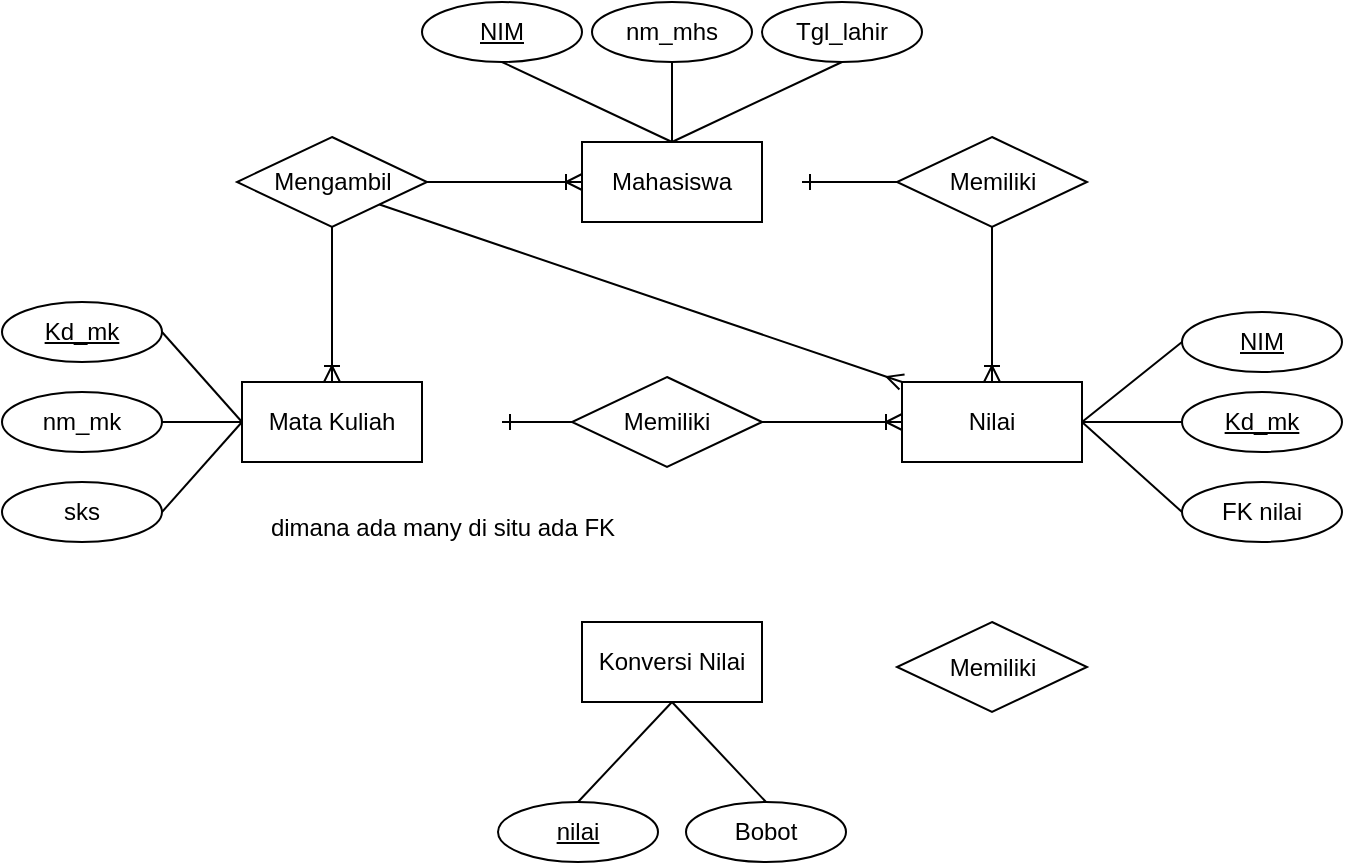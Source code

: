<mxfile version="27.0.6">
  <diagram name="Halaman-1" id="mtxkGPAkPzZv9XoS49oJ">
    <mxGraphModel dx="786" dy="497" grid="1" gridSize="10" guides="1" tooltips="1" connect="1" arrows="1" fold="1" page="1" pageScale="1" pageWidth="827" pageHeight="1169" math="0" shadow="0">
      <root>
        <mxCell id="0" />
        <mxCell id="1" parent="0" />
        <mxCell id="raqriSdq16G4FI9SzfEy-1" value="Mahasiswa" style="whiteSpace=wrap;html=1;" vertex="1" parent="1">
          <mxGeometry x="360" y="120" width="90" height="40" as="geometry" />
        </mxCell>
        <mxCell id="raqriSdq16G4FI9SzfEy-2" value="Mata Kuliah" style="whiteSpace=wrap;html=1;" vertex="1" parent="1">
          <mxGeometry x="190" y="240" width="90" height="40" as="geometry" />
        </mxCell>
        <mxCell id="raqriSdq16G4FI9SzfEy-3" value="Nilai" style="whiteSpace=wrap;html=1;" vertex="1" parent="1">
          <mxGeometry x="520" y="240" width="90" height="40" as="geometry" />
        </mxCell>
        <mxCell id="raqriSdq16G4FI9SzfEy-4" value="Konversi Nilai" style="whiteSpace=wrap;html=1;" vertex="1" parent="1">
          <mxGeometry x="360" y="360" width="90" height="40" as="geometry" />
        </mxCell>
        <mxCell id="raqriSdq16G4FI9SzfEy-5" value="NIM" style="ellipse;whiteSpace=wrap;html=1;align=center;fontStyle=4;" vertex="1" parent="1">
          <mxGeometry x="280" y="50" width="80" height="30" as="geometry" />
        </mxCell>
        <mxCell id="raqriSdq16G4FI9SzfEy-6" value="nm_mhs" style="ellipse;whiteSpace=wrap;html=1;align=center;" vertex="1" parent="1">
          <mxGeometry x="365" y="50" width="80" height="30" as="geometry" />
        </mxCell>
        <mxCell id="raqriSdq16G4FI9SzfEy-7" value="Tgl_lahir" style="ellipse;whiteSpace=wrap;html=1;align=center;" vertex="1" parent="1">
          <mxGeometry x="450" y="50" width="80" height="30" as="geometry" />
        </mxCell>
        <mxCell id="raqriSdq16G4FI9SzfEy-8" value="Kd_mk" style="ellipse;whiteSpace=wrap;html=1;align=center;fontStyle=4;" vertex="1" parent="1">
          <mxGeometry x="70" y="200" width="80" height="30" as="geometry" />
        </mxCell>
        <mxCell id="raqriSdq16G4FI9SzfEy-9" value="nm_mk" style="ellipse;whiteSpace=wrap;html=1;align=center;" vertex="1" parent="1">
          <mxGeometry x="70" y="245" width="80" height="30" as="geometry" />
        </mxCell>
        <mxCell id="raqriSdq16G4FI9SzfEy-10" value="sks" style="ellipse;whiteSpace=wrap;html=1;align=center;" vertex="1" parent="1">
          <mxGeometry x="70" y="290" width="80" height="30" as="geometry" />
        </mxCell>
        <mxCell id="raqriSdq16G4FI9SzfEy-11" value="nilai" style="ellipse;whiteSpace=wrap;html=1;align=center;fontStyle=4;" vertex="1" parent="1">
          <mxGeometry x="318" y="450" width="80" height="30" as="geometry" />
        </mxCell>
        <mxCell id="raqriSdq16G4FI9SzfEy-12" value="Bobot" style="ellipse;whiteSpace=wrap;html=1;align=center;" vertex="1" parent="1">
          <mxGeometry x="412" y="450" width="80" height="30" as="geometry" />
        </mxCell>
        <mxCell id="raqriSdq16G4FI9SzfEy-13" value="NIM" style="ellipse;whiteSpace=wrap;html=1;align=center;fontStyle=4;" vertex="1" parent="1">
          <mxGeometry x="660" y="205" width="80" height="30" as="geometry" />
        </mxCell>
        <mxCell id="raqriSdq16G4FI9SzfEy-15" value="FK nilai" style="ellipse;whiteSpace=wrap;html=1;align=center;" vertex="1" parent="1">
          <mxGeometry x="660" y="290" width="80" height="30" as="geometry" />
        </mxCell>
        <mxCell id="raqriSdq16G4FI9SzfEy-18" value="Kd_mk" style="ellipse;whiteSpace=wrap;html=1;align=center;fontStyle=4;" vertex="1" parent="1">
          <mxGeometry x="660" y="245" width="80" height="30" as="geometry" />
        </mxCell>
        <mxCell id="raqriSdq16G4FI9SzfEy-19" value="" style="endArrow=none;html=1;rounded=0;entryX=0.5;entryY=1;entryDx=0;entryDy=0;exitX=0.5;exitY=0;exitDx=0;exitDy=0;" edge="1" parent="1" source="raqriSdq16G4FI9SzfEy-1" target="raqriSdq16G4FI9SzfEy-6">
          <mxGeometry width="50" height="50" relative="1" as="geometry">
            <mxPoint x="374" y="270" as="sourcePoint" />
            <mxPoint x="424" y="220" as="targetPoint" />
          </mxGeometry>
        </mxCell>
        <mxCell id="raqriSdq16G4FI9SzfEy-20" value="" style="endArrow=none;html=1;rounded=0;entryX=0.5;entryY=1;entryDx=0;entryDy=0;exitX=0.5;exitY=0;exitDx=0;exitDy=0;" edge="1" parent="1" source="raqriSdq16G4FI9SzfEy-1" target="raqriSdq16G4FI9SzfEy-5">
          <mxGeometry width="50" height="50" relative="1" as="geometry">
            <mxPoint x="384" y="280" as="sourcePoint" />
            <mxPoint x="434" y="230" as="targetPoint" />
          </mxGeometry>
        </mxCell>
        <mxCell id="raqriSdq16G4FI9SzfEy-21" value="" style="endArrow=none;html=1;rounded=0;entryX=0.5;entryY=1;entryDx=0;entryDy=0;exitX=0.5;exitY=0;exitDx=0;exitDy=0;" edge="1" parent="1" source="raqriSdq16G4FI9SzfEy-1" target="raqriSdq16G4FI9SzfEy-7">
          <mxGeometry width="50" height="50" relative="1" as="geometry">
            <mxPoint x="415" y="130" as="sourcePoint" />
            <mxPoint x="415" y="90" as="targetPoint" />
          </mxGeometry>
        </mxCell>
        <mxCell id="raqriSdq16G4FI9SzfEy-22" value="" style="endArrow=none;html=1;rounded=0;entryX=0;entryY=0.5;entryDx=0;entryDy=0;exitX=1;exitY=0.5;exitDx=0;exitDy=0;" edge="1" parent="1" source="raqriSdq16G4FI9SzfEy-3" target="raqriSdq16G4FI9SzfEy-13">
          <mxGeometry width="50" height="50" relative="1" as="geometry">
            <mxPoint x="415" y="130" as="sourcePoint" />
            <mxPoint x="500" y="90" as="targetPoint" />
          </mxGeometry>
        </mxCell>
        <mxCell id="raqriSdq16G4FI9SzfEy-23" value="" style="endArrow=none;html=1;rounded=0;entryX=0;entryY=0.5;entryDx=0;entryDy=0;exitX=1;exitY=0.5;exitDx=0;exitDy=0;" edge="1" parent="1" source="raqriSdq16G4FI9SzfEy-3" target="raqriSdq16G4FI9SzfEy-18">
          <mxGeometry width="50" height="50" relative="1" as="geometry">
            <mxPoint x="620" y="270" as="sourcePoint" />
            <mxPoint x="670" y="240" as="targetPoint" />
          </mxGeometry>
        </mxCell>
        <mxCell id="raqriSdq16G4FI9SzfEy-24" value="" style="endArrow=none;html=1;rounded=0;entryX=0;entryY=0.5;entryDx=0;entryDy=0;exitX=1;exitY=0.5;exitDx=0;exitDy=0;" edge="1" parent="1" source="raqriSdq16G4FI9SzfEy-3" target="raqriSdq16G4FI9SzfEy-15">
          <mxGeometry width="50" height="50" relative="1" as="geometry">
            <mxPoint x="620" y="270" as="sourcePoint" />
            <mxPoint x="670" y="270" as="targetPoint" />
          </mxGeometry>
        </mxCell>
        <mxCell id="raqriSdq16G4FI9SzfEy-25" value="" style="endArrow=none;html=1;rounded=0;entryX=0.5;entryY=1;entryDx=0;entryDy=0;exitX=0.5;exitY=0;exitDx=0;exitDy=0;" edge="1" parent="1" source="raqriSdq16G4FI9SzfEy-11" target="raqriSdq16G4FI9SzfEy-4">
          <mxGeometry width="50" height="50" relative="1" as="geometry">
            <mxPoint x="620" y="310" as="sourcePoint" />
            <mxPoint x="670" y="355" as="targetPoint" />
          </mxGeometry>
        </mxCell>
        <mxCell id="raqriSdq16G4FI9SzfEy-26" value="" style="endArrow=none;html=1;rounded=0;entryX=0.5;entryY=0;entryDx=0;entryDy=0;exitX=0.5;exitY=1;exitDx=0;exitDy=0;" edge="1" parent="1" source="raqriSdq16G4FI9SzfEy-4" target="raqriSdq16G4FI9SzfEy-12">
          <mxGeometry width="50" height="50" relative="1" as="geometry">
            <mxPoint x="368" y="460" as="sourcePoint" />
            <mxPoint x="415" y="410" as="targetPoint" />
          </mxGeometry>
        </mxCell>
        <mxCell id="raqriSdq16G4FI9SzfEy-27" value="" style="endArrow=none;html=1;rounded=0;exitX=0;exitY=0.5;exitDx=0;exitDy=0;entryX=1;entryY=0.5;entryDx=0;entryDy=0;" edge="1" parent="1" source="raqriSdq16G4FI9SzfEy-2" target="raqriSdq16G4FI9SzfEy-8">
          <mxGeometry width="50" height="50" relative="1" as="geometry">
            <mxPoint x="390" y="240" as="sourcePoint" />
            <mxPoint x="160" y="200" as="targetPoint" />
          </mxGeometry>
        </mxCell>
        <mxCell id="raqriSdq16G4FI9SzfEy-28" value="" style="endArrow=none;html=1;rounded=0;entryX=1;entryY=0.5;entryDx=0;entryDy=0;exitX=0;exitY=0.5;exitDx=0;exitDy=0;" edge="1" parent="1" source="raqriSdq16G4FI9SzfEy-2" target="raqriSdq16G4FI9SzfEy-9">
          <mxGeometry width="50" height="50" relative="1" as="geometry">
            <mxPoint x="200" y="270" as="sourcePoint" />
            <mxPoint x="160" y="232" as="targetPoint" />
          </mxGeometry>
        </mxCell>
        <mxCell id="raqriSdq16G4FI9SzfEy-29" value="" style="endArrow=none;html=1;rounded=0;entryX=1;entryY=0.5;entryDx=0;entryDy=0;exitX=0;exitY=0.5;exitDx=0;exitDy=0;" edge="1" parent="1" source="raqriSdq16G4FI9SzfEy-2" target="raqriSdq16G4FI9SzfEy-10">
          <mxGeometry width="50" height="50" relative="1" as="geometry">
            <mxPoint x="200" y="270" as="sourcePoint" />
            <mxPoint x="160" y="270" as="targetPoint" />
          </mxGeometry>
        </mxCell>
        <mxCell id="raqriSdq16G4FI9SzfEy-30" value="Mengambil" style="shape=rhombus;perimeter=rhombusPerimeter;whiteSpace=wrap;html=1;align=center;" vertex="1" parent="1">
          <mxGeometry x="187.5" y="117.5" width="95" height="45" as="geometry" />
        </mxCell>
        <mxCell id="raqriSdq16G4FI9SzfEy-36" value="" style="edgeStyle=entityRelationEdgeStyle;fontSize=12;html=1;endArrow=ERoneToMany;rounded=0;entryX=0;entryY=0.5;entryDx=0;entryDy=0;exitX=1;exitY=0.5;exitDx=0;exitDy=0;" edge="1" parent="1" source="raqriSdq16G4FI9SzfEy-30" target="raqriSdq16G4FI9SzfEy-1">
          <mxGeometry width="100" height="100" relative="1" as="geometry">
            <mxPoint x="308" y="270" as="sourcePoint" />
            <mxPoint x="408" y="170" as="targetPoint" />
          </mxGeometry>
        </mxCell>
        <mxCell id="raqriSdq16G4FI9SzfEy-39" value="" style="fontSize=12;html=1;endArrow=ERoneToMany;rounded=0;exitX=0.5;exitY=1;exitDx=0;exitDy=0;entryX=0.5;entryY=0;entryDx=0;entryDy=0;" edge="1" parent="1" source="raqriSdq16G4FI9SzfEy-30" target="raqriSdq16G4FI9SzfEy-2">
          <mxGeometry width="100" height="100" relative="1" as="geometry">
            <mxPoint x="280" y="265" as="sourcePoint" />
            <mxPoint x="290" y="220" as="targetPoint" />
          </mxGeometry>
        </mxCell>
        <mxCell id="raqriSdq16G4FI9SzfEy-42" value="Memiliki" style="shape=rhombus;perimeter=rhombusPerimeter;whiteSpace=wrap;html=1;align=center;" vertex="1" parent="1">
          <mxGeometry x="517.5" y="117.5" width="95" height="45" as="geometry" />
        </mxCell>
        <mxCell id="raqriSdq16G4FI9SzfEy-43" value="" style="fontSize=12;html=1;endArrow=ERone;endFill=1;rounded=0;exitX=0;exitY=0.5;exitDx=0;exitDy=0;" edge="1" parent="1" source="raqriSdq16G4FI9SzfEy-42">
          <mxGeometry width="100" height="100" relative="1" as="geometry">
            <mxPoint x="240" y="270" as="sourcePoint" />
            <mxPoint x="470" y="140" as="targetPoint" />
          </mxGeometry>
        </mxCell>
        <mxCell id="raqriSdq16G4FI9SzfEy-45" value="Memiliki" style="shape=rhombus;perimeter=rhombusPerimeter;whiteSpace=wrap;html=1;align=center;" vertex="1" parent="1">
          <mxGeometry x="355" y="237.5" width="95" height="45" as="geometry" />
        </mxCell>
        <mxCell id="raqriSdq16G4FI9SzfEy-46" value="" style="fontSize=12;html=1;endArrow=ERone;endFill=1;rounded=0;exitX=0;exitY=0.5;exitDx=0;exitDy=0;" edge="1" parent="1" source="raqriSdq16G4FI9SzfEy-45">
          <mxGeometry width="100" height="100" relative="1" as="geometry">
            <mxPoint x="300" y="280" as="sourcePoint" />
            <mxPoint x="320" y="260" as="targetPoint" />
          </mxGeometry>
        </mxCell>
        <mxCell id="raqriSdq16G4FI9SzfEy-47" value="" style="fontSize=12;html=1;endArrow=ERoneToMany;rounded=0;entryX=0;entryY=0.5;entryDx=0;entryDy=0;exitX=1;exitY=0.5;exitDx=0;exitDy=0;" edge="1" parent="1" source="raqriSdq16G4FI9SzfEy-45" target="raqriSdq16G4FI9SzfEy-3">
          <mxGeometry width="100" height="100" relative="1" as="geometry">
            <mxPoint x="355" y="300" as="sourcePoint" />
            <mxPoint x="280" y="300" as="targetPoint" />
          </mxGeometry>
        </mxCell>
        <mxCell id="raqriSdq16G4FI9SzfEy-48" value="Memiliki" style="shape=rhombus;perimeter=rhombusPerimeter;whiteSpace=wrap;html=1;align=center;" vertex="1" parent="1">
          <mxGeometry x="517.5" y="360" width="95" height="45" as="geometry" />
        </mxCell>
        <mxCell id="raqriSdq16G4FI9SzfEy-49" value="" style="fontSize=12;html=1;endArrow=ERoneToMany;rounded=0;entryX=0.5;entryY=0;entryDx=0;entryDy=0;exitX=0.5;exitY=1;exitDx=0;exitDy=0;" edge="1" parent="1" source="raqriSdq16G4FI9SzfEy-42" target="raqriSdq16G4FI9SzfEy-3">
          <mxGeometry width="100" height="100" relative="1" as="geometry">
            <mxPoint x="293" y="150" as="sourcePoint" />
            <mxPoint x="370" y="150" as="targetPoint" />
          </mxGeometry>
        </mxCell>
        <mxCell id="raqriSdq16G4FI9SzfEy-50" value="" style="fontSize=12;html=1;endArrow=ERmany;rounded=0;exitX=1;exitY=1;exitDx=0;exitDy=0;entryX=0;entryY=0;entryDx=0;entryDy=0;" edge="1" parent="1" source="raqriSdq16G4FI9SzfEy-30" target="raqriSdq16G4FI9SzfEy-3">
          <mxGeometry width="100" height="100" relative="1" as="geometry">
            <mxPoint x="370" y="270" as="sourcePoint" />
            <mxPoint x="470" y="170" as="targetPoint" />
          </mxGeometry>
        </mxCell>
        <mxCell id="raqriSdq16G4FI9SzfEy-51" value="dimana ada many di situ ada FK" style="text;html=1;align=center;verticalAlign=middle;resizable=0;points=[];autosize=1;strokeColor=none;fillColor=none;" vertex="1" parent="1">
          <mxGeometry x="190" y="298" width="200" height="30" as="geometry" />
        </mxCell>
      </root>
    </mxGraphModel>
  </diagram>
</mxfile>
